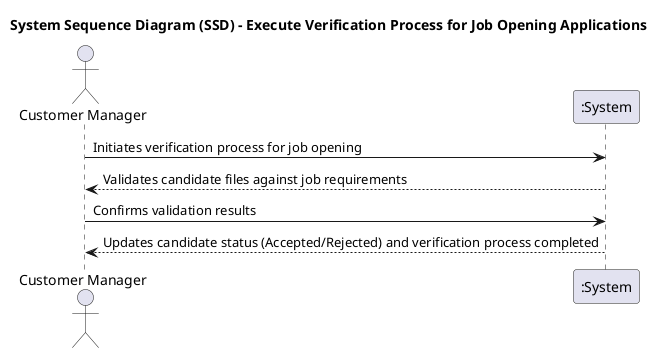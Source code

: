 @startuml

title System Sequence Diagram (SSD) - Execute Verification Process for Job Opening Applications

actor "Customer Manager" as CM
participant ":System" as S

CM -> S : Initiates verification process for job opening
S --> CM : Validates candidate files against job requirements
CM -> S : Confirms validation results
S --> CM : Updates candidate status (Accepted/Rejected) and verification process completed

@enduml
